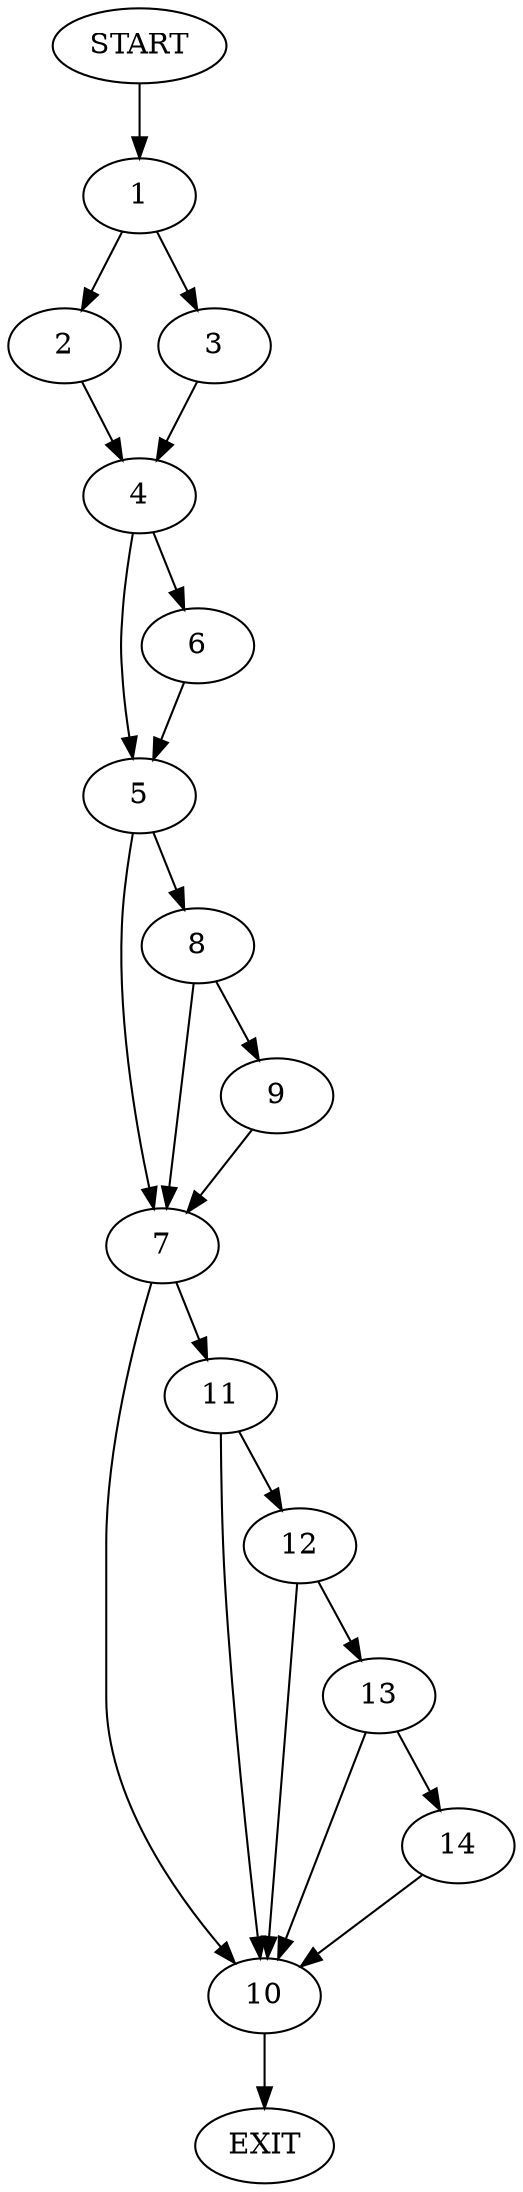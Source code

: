 digraph {
0 [label="START"]
15 [label="EXIT"]
0 -> 1
1 -> 2
1 -> 3
2 -> 4
3 -> 4
4 -> 5
4 -> 6
6 -> 5
5 -> 7
5 -> 8
8 -> 7
8 -> 9
7 -> 10
7 -> 11
9 -> 7
10 -> 15
11 -> 10
11 -> 12
12 -> 10
12 -> 13
13 -> 10
13 -> 14
14 -> 10
}
